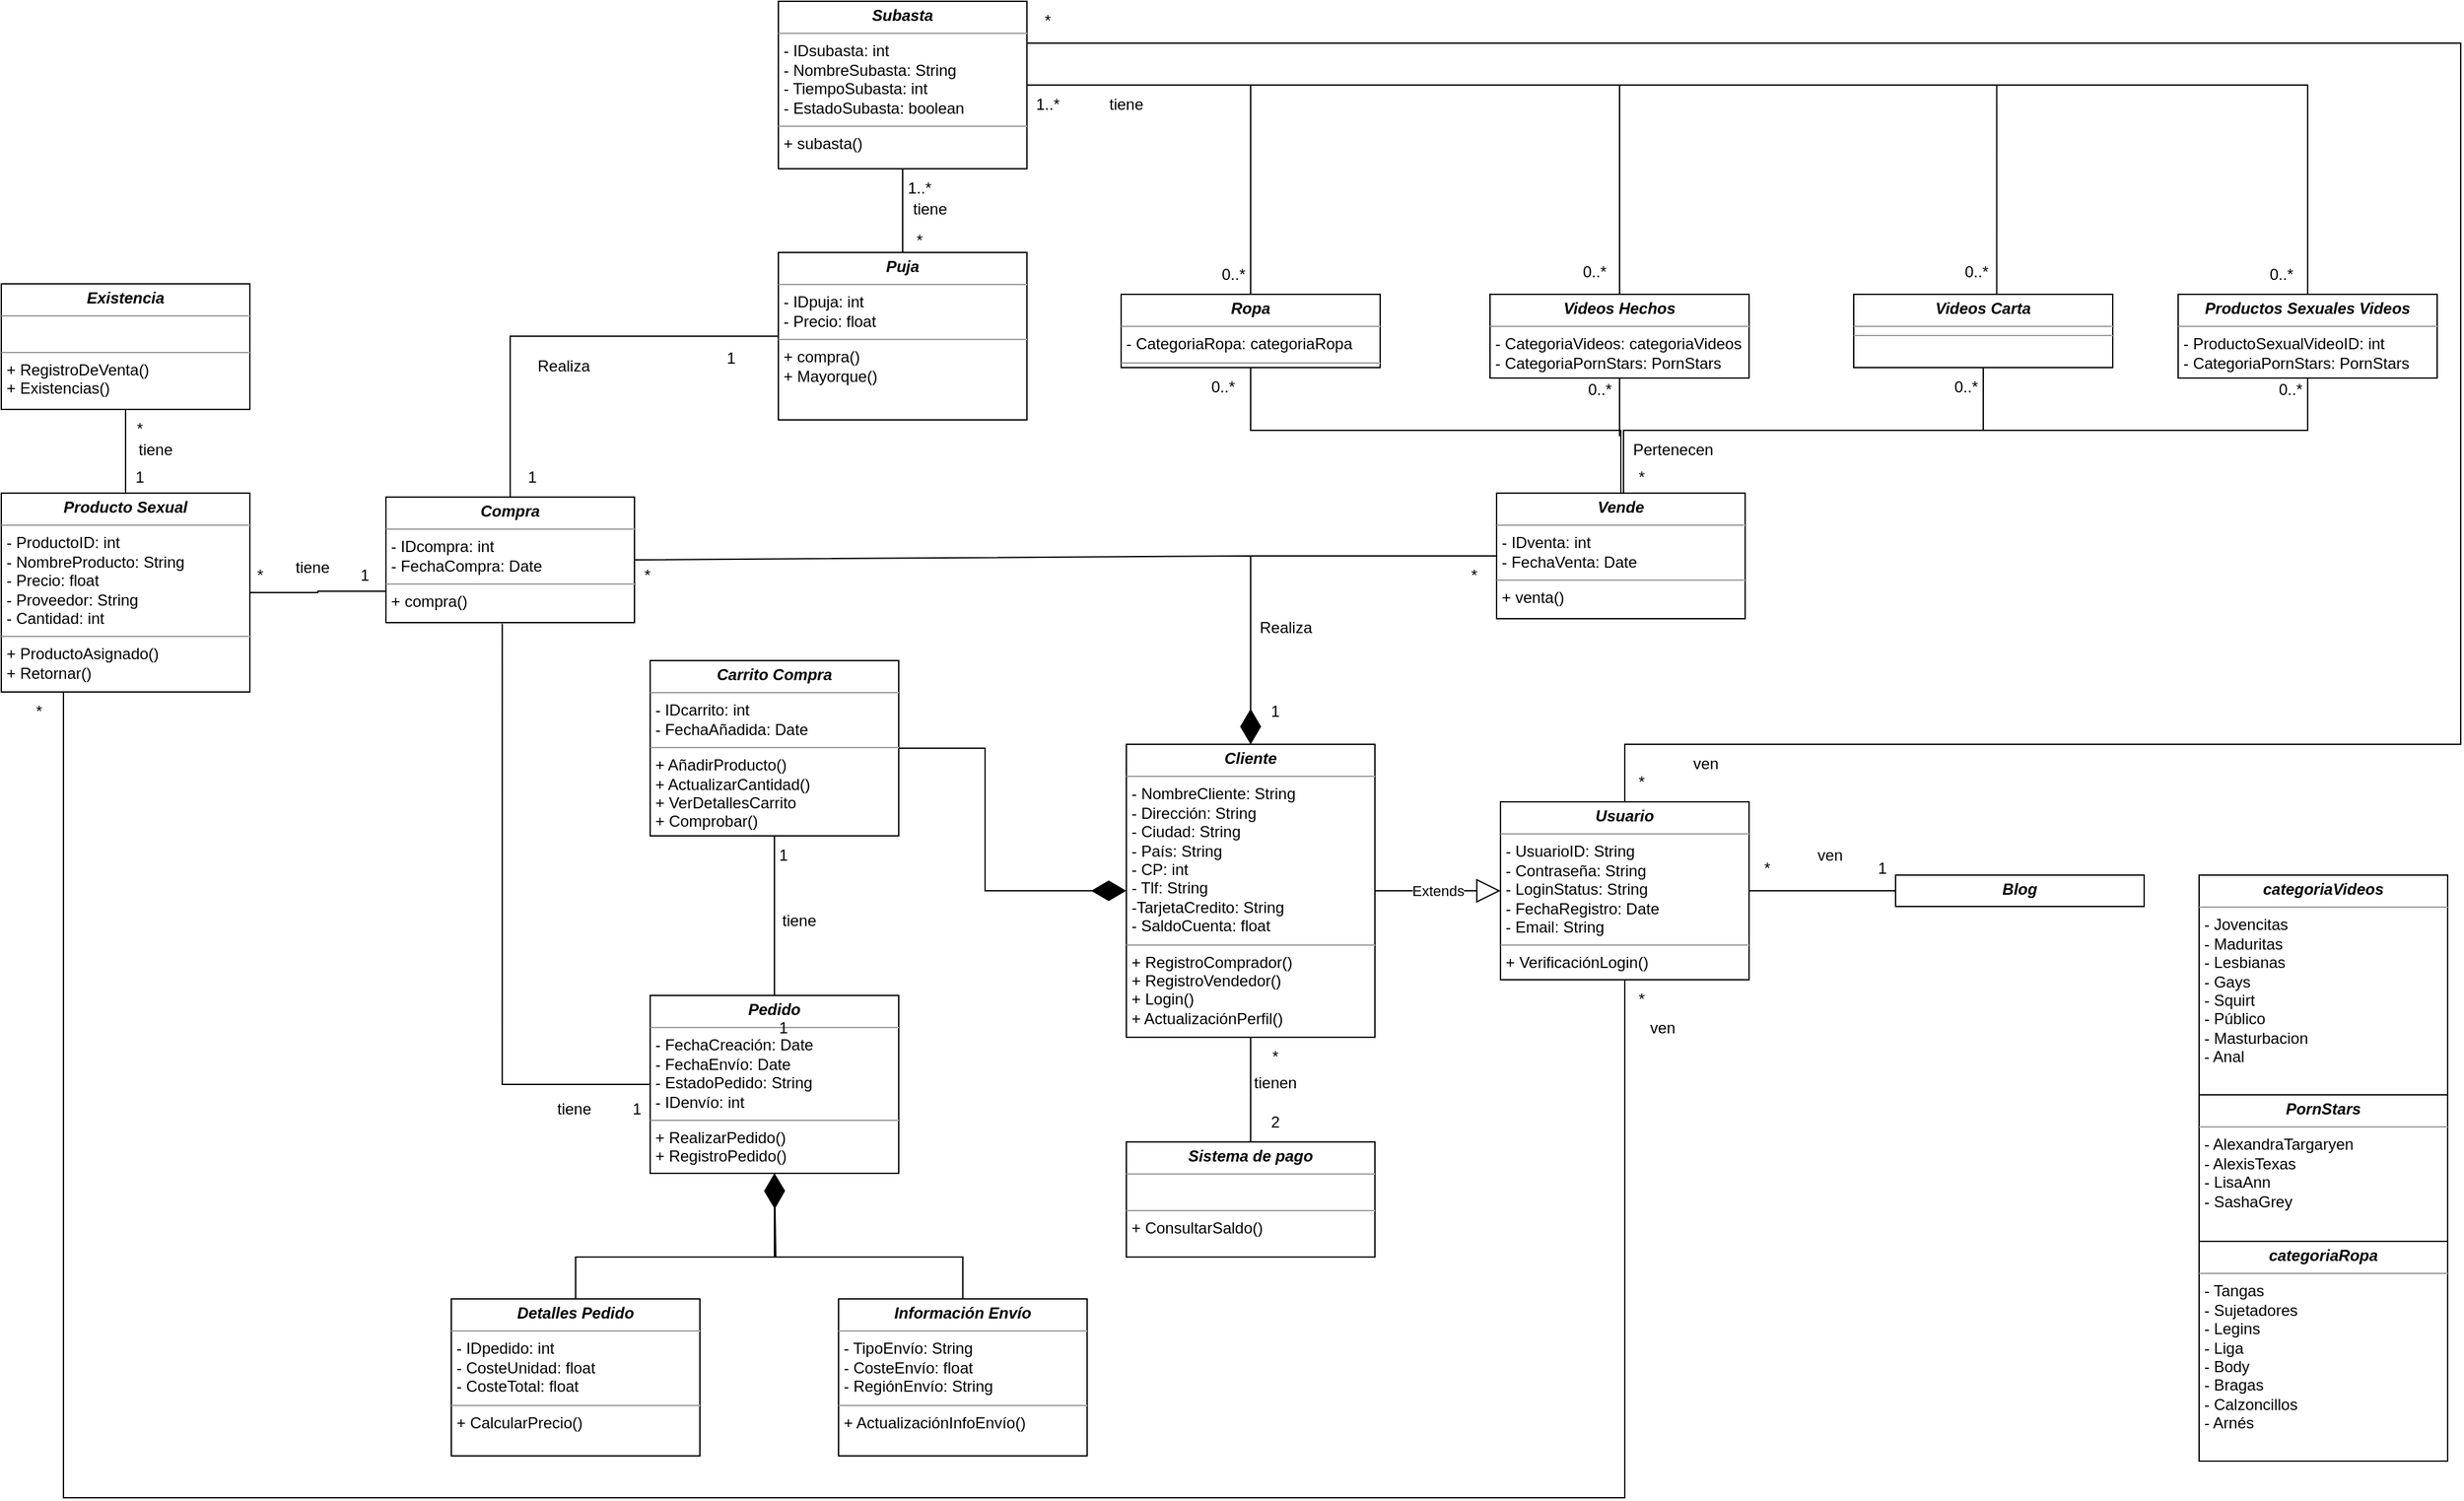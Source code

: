 <mxfile version="21.2.0" type="github">
  <diagram name="Página-1" id="KDg-XEFYZmZJUQmvU0w7">
    <mxGraphModel dx="2901" dy="2311" grid="1" gridSize="8" guides="1" tooltips="1" connect="1" arrows="1" fold="1" page="1" pageScale="1" pageWidth="827" pageHeight="1169" math="0" shadow="0">
      <root>
        <mxCell id="0" />
        <mxCell id="1" parent="0" />
        <mxCell id="QOztynG4jiotEMmLScOm-7" value="&lt;p style=&quot;margin:0px;margin-top:4px;text-align:center;&quot;&gt;&lt;b&gt;&lt;i&gt;Cliente&lt;/i&gt;&lt;/b&gt;&lt;br&gt;&lt;/p&gt;&lt;hr size=&quot;1&quot;&gt;&lt;p style=&quot;margin:0px;margin-left:4px;&quot;&gt;- NombreCliente: String&lt;br&gt;- Dirección: String&lt;/p&gt;&lt;p style=&quot;margin:0px;margin-left:4px;&quot;&gt;- Ciudad: String&lt;/p&gt;&lt;p style=&quot;margin:0px;margin-left:4px;&quot;&gt;- País: String&lt;/p&gt;&lt;p style=&quot;margin:0px;margin-left:4px;&quot;&gt;- CP: int&lt;/p&gt;&lt;p style=&quot;margin:0px;margin-left:4px;&quot;&gt;- Tlf: String&lt;/p&gt;&lt;p style=&quot;margin:0px;margin-left:4px;&quot;&gt;-TarjetaCredito: String&lt;/p&gt;&lt;p style=&quot;margin:0px;margin-left:4px;&quot;&gt;- SaldoCuenta: float&lt;br&gt;&lt;/p&gt;&lt;hr size=&quot;1&quot;&gt;&lt;p style=&quot;margin:0px;margin-left:4px;&quot;&gt;+ RegistroComprador()&lt;/p&gt;&lt;p style=&quot;margin:0px;margin-left:4px;&quot;&gt;+ RegistroVendedor()&lt;br&gt;&lt;/p&gt;&lt;p style=&quot;margin:0px;margin-left:4px;&quot;&gt;+ Login()&lt;/p&gt;&lt;p style=&quot;margin:0px;margin-left:4px;&quot;&gt;+ ActualizaciónPerfil()&lt;br&gt;&lt;/p&gt;" style="verticalAlign=top;align=left;overflow=fill;fontSize=12;fontFamily=Helvetica;html=1;whiteSpace=wrap;" parent="1" vertex="1">
          <mxGeometry x="388" y="544" width="190" height="224" as="geometry" />
        </mxCell>
        <mxCell id="QOztynG4jiotEMmLScOm-8" value="&lt;p style=&quot;margin:0px;margin-top:4px;text-align:center;&quot;&gt;&lt;b&gt;&lt;i&gt;Sistema de pago&lt;/i&gt;&lt;/b&gt;&lt;br&gt;&lt;/p&gt;&lt;hr size=&quot;1&quot;&gt;&lt;p style=&quot;margin:0px;margin-left:4px;&quot;&gt;&lt;br&gt;&lt;/p&gt;&lt;hr size=&quot;1&quot;&gt;&lt;p style=&quot;margin:0px;margin-left:4px;&quot;&gt;+ ConsultarSaldo()&lt;br&gt;&lt;/p&gt;" style="verticalAlign=top;align=left;overflow=fill;fontSize=12;fontFamily=Helvetica;html=1;whiteSpace=wrap;" parent="1" vertex="1">
          <mxGeometry x="388" y="848" width="190" height="88" as="geometry" />
        </mxCell>
        <mxCell id="QOztynG4jiotEMmLScOm-11" value="&lt;p style=&quot;margin:0px;margin-top:4px;text-align:center;&quot;&gt;&lt;b&gt;&lt;i&gt;Usuario&lt;/i&gt;&lt;/b&gt;&lt;br&gt;&lt;/p&gt;&lt;hr size=&quot;1&quot;&gt;&lt;p style=&quot;margin:0px;margin-left:4px;&quot;&gt;- UsuarioID: String&lt;br&gt;- Contraseña: String&lt;/p&gt;&lt;p style=&quot;margin:0px;margin-left:4px;&quot;&gt;- LoginStatus: String&lt;/p&gt;&lt;p style=&quot;margin:0px;margin-left:4px;&quot;&gt;- FechaRegistro: Date&lt;br&gt;&lt;/p&gt;&lt;p style=&quot;margin:0px;margin-left:4px;&quot;&gt;- Email: String&lt;br&gt;&lt;/p&gt;&lt;hr size=&quot;1&quot;&gt;&lt;p style=&quot;margin:0px;margin-left:4px;&quot;&gt;+ VerificaciónLogin()&lt;br&gt;&lt;/p&gt;" style="verticalAlign=top;align=left;overflow=fill;fontSize=12;fontFamily=Helvetica;html=1;whiteSpace=wrap;" parent="1" vertex="1">
          <mxGeometry x="674" y="588" width="190" height="136" as="geometry" />
        </mxCell>
        <mxCell id="QOztynG4jiotEMmLScOm-12" value="&lt;p style=&quot;margin:0px;margin-top:4px;text-align:center;&quot;&gt;&lt;b&gt;&lt;i&gt;Vende&lt;/i&gt;&lt;/b&gt;&lt;br&gt;&lt;/p&gt;&lt;hr size=&quot;1&quot;&gt;&lt;p style=&quot;margin:0px;margin-left:4px;&quot;&gt;- IDventa: int&lt;/p&gt;&lt;p style=&quot;margin:0px;margin-left:4px;&quot;&gt;- FechaVenta: Date&lt;/p&gt;&lt;hr size=&quot;1&quot;&gt;&lt;p style=&quot;margin:0px;margin-left:4px;&quot;&gt;+ venta()&lt;/p&gt;" style="verticalAlign=top;align=left;overflow=fill;fontSize=12;fontFamily=Helvetica;html=1;whiteSpace=wrap;" parent="1" vertex="1">
          <mxGeometry x="671" y="352" width="190" height="96" as="geometry" />
        </mxCell>
        <mxCell id="QOztynG4jiotEMmLScOm-13" value="&lt;p style=&quot;margin:0px;margin-top:4px;text-align:center;&quot;&gt;&lt;b&gt;&lt;i&gt;Compra&lt;/i&gt;&lt;/b&gt;&lt;br&gt;&lt;/p&gt;&lt;hr size=&quot;1&quot;&gt;&lt;p style=&quot;margin:0px;margin-left:4px;&quot;&gt;- IDcompra: int&lt;/p&gt;&lt;p style=&quot;margin:0px;margin-left:4px;&quot;&gt;- FechaCompra: Date&lt;br&gt;&lt;/p&gt;&lt;hr size=&quot;1&quot;&gt;&lt;p style=&quot;margin:0px;margin-left:4px;&quot;&gt;+ compra()&lt;/p&gt;" style="verticalAlign=top;align=left;overflow=fill;fontSize=12;fontFamily=Helvetica;html=1;whiteSpace=wrap;" parent="1" vertex="1">
          <mxGeometry x="-178" y="355" width="190" height="96" as="geometry" />
        </mxCell>
        <mxCell id="QOztynG4jiotEMmLScOm-15" value="&lt;p style=&quot;margin:0px;margin-top:4px;text-align:center;&quot;&gt;&lt;b&gt;&lt;i&gt;Producto Sexual&lt;/i&gt;&lt;/b&gt;&lt;br&gt;&lt;/p&gt;&lt;hr size=&quot;1&quot;&gt;&lt;p style=&quot;margin:0px;margin-left:4px;&quot;&gt;- ProductoID: int&lt;/p&gt;&lt;p style=&quot;margin:0px;margin-left:4px;&quot;&gt;- NombreProducto: String&lt;/p&gt;&lt;p style=&quot;margin:0px;margin-left:4px;&quot;&gt;- Precio: float&lt;/p&gt;&lt;p style=&quot;margin:0px;margin-left:4px;&quot;&gt;- Proveedor: String&lt;/p&gt;&lt;p style=&quot;margin:0px;margin-left:4px;&quot;&gt;- Cantidad: int&lt;br&gt;&lt;/p&gt;&lt;hr size=&quot;1&quot;&gt;&lt;p style=&quot;margin:0px;margin-left:4px;&quot;&gt;+ ProductoAsignado()&lt;br&gt;&lt;/p&gt;&lt;p style=&quot;margin:0px;margin-left:4px;&quot;&gt;+ Retornar()&lt;/p&gt;" style="verticalAlign=top;align=left;overflow=fill;fontSize=12;fontFamily=Helvetica;html=1;whiteSpace=wrap;" parent="1" vertex="1">
          <mxGeometry x="-472" y="352" width="190" height="152" as="geometry" />
        </mxCell>
        <mxCell id="QOztynG4jiotEMmLScOm-16" value="&lt;p style=&quot;margin:0px;margin-top:4px;text-align:center;&quot;&gt;&lt;b&gt;&lt;i&gt;Existencia&lt;/i&gt;&lt;/b&gt;&lt;br&gt;&lt;/p&gt;&lt;hr size=&quot;1&quot;&gt;&lt;p style=&quot;margin:0px;margin-left:4px;&quot;&gt;&lt;br&gt;&lt;/p&gt;&lt;hr size=&quot;1&quot;&gt;&lt;p style=&quot;margin:0px;margin-left:4px;&quot;&gt;+ RegistroDeVenta()&lt;/p&gt;&lt;p style=&quot;margin:0px;margin-left:4px;&quot;&gt;+ Existencias()&lt;br&gt;&lt;/p&gt;" style="verticalAlign=top;align=left;overflow=fill;fontSize=12;fontFamily=Helvetica;html=1;whiteSpace=wrap;" parent="1" vertex="1">
          <mxGeometry x="-472" y="192" width="190" height="96" as="geometry" />
        </mxCell>
        <mxCell id="QOztynG4jiotEMmLScOm-17" value="&lt;p style=&quot;margin:0px;margin-top:4px;text-align:center;&quot;&gt;&lt;b&gt;&lt;i&gt;Puja&lt;/i&gt;&lt;/b&gt;&lt;br&gt;&lt;/p&gt;&lt;hr size=&quot;1&quot;&gt;&lt;p style=&quot;margin:0px;margin-left:4px;&quot;&gt;- IDpuja: int&lt;/p&gt;&lt;p style=&quot;margin:0px;margin-left:4px;&quot;&gt;- Precio: float&lt;/p&gt;&lt;hr size=&quot;1&quot;&gt;&lt;p style=&quot;margin:0px;margin-left:4px;&quot;&gt;+ compra()&lt;/p&gt;&lt;p style=&quot;margin:0px;margin-left:4px;&quot;&gt;+ Mayorque()&lt;br&gt;&lt;/p&gt;" style="verticalAlign=top;align=left;overflow=fill;fontSize=12;fontFamily=Helvetica;html=1;whiteSpace=wrap;" parent="1" vertex="1">
          <mxGeometry x="122" y="168" width="190" height="128" as="geometry" />
        </mxCell>
        <mxCell id="QOztynG4jiotEMmLScOm-18" value="&lt;p style=&quot;margin:0px;margin-top:4px;text-align:center;&quot;&gt;&lt;b&gt;&lt;i&gt;Subasta&lt;/i&gt;&lt;/b&gt;&lt;br&gt;&lt;/p&gt;&lt;hr size=&quot;1&quot;&gt;&lt;p style=&quot;margin:0px;margin-left:4px;&quot;&gt;- IDsubasta: int&lt;br&gt;&lt;/p&gt;&lt;p style=&quot;margin:0px;margin-left:4px;&quot;&gt;- NombreSubasta: String&lt;br&gt;&lt;/p&gt;&lt;p style=&quot;margin:0px;margin-left:4px;&quot;&gt;- TiempoSubasta: int&lt;/p&gt;&lt;p style=&quot;margin:0px;margin-left:4px;&quot;&gt;- EstadoSubasta: boolean&lt;br&gt;&lt;/p&gt;&lt;hr size=&quot;1&quot;&gt;&lt;p style=&quot;margin:0px;margin-left:4px;&quot;&gt;+ subasta()&lt;br&gt;&lt;/p&gt;" style="verticalAlign=top;align=left;overflow=fill;fontSize=12;fontFamily=Helvetica;html=1;whiteSpace=wrap;" parent="1" vertex="1">
          <mxGeometry x="122" y="-24" width="190" height="128" as="geometry" />
        </mxCell>
        <mxCell id="QOztynG4jiotEMmLScOm-19" value="&lt;p style=&quot;margin:0px;margin-top:4px;text-align:center;&quot;&gt;&lt;b&gt;&lt;i&gt;Videos Hechos&lt;/i&gt;&lt;/b&gt;&lt;br&gt;&lt;/p&gt;&lt;hr size=&quot;1&quot;&gt;&lt;p style=&quot;margin:0px;margin-left:4px;&quot;&gt;- CategoriaVideos: categoriaVideos&lt;/p&gt;&lt;p style=&quot;margin:0px;margin-left:4px;&quot;&gt;- CategoriaPornStars: PornStars&lt;br&gt;&lt;/p&gt;&lt;hr size=&quot;1&quot;&gt;&lt;p style=&quot;margin:0px;margin-left:4px;&quot;&gt;&lt;br&gt;&lt;/p&gt;" style="verticalAlign=top;align=left;overflow=fill;fontSize=12;fontFamily=Helvetica;html=1;whiteSpace=wrap;" parent="1" vertex="1">
          <mxGeometry x="666" y="200" width="198" height="64" as="geometry" />
        </mxCell>
        <mxCell id="QOztynG4jiotEMmLScOm-20" value="&lt;p style=&quot;margin:0px;margin-top:4px;text-align:center;&quot;&gt;&lt;b&gt;&lt;i&gt;Videos Carta&lt;/i&gt;&lt;/b&gt;&lt;br&gt;&lt;/p&gt;&lt;hr size=&quot;1&quot;&gt;&lt;hr size=&quot;1&quot;&gt;&lt;p style=&quot;margin:0px;margin-left:4px;&quot;&gt;&lt;br&gt;&lt;/p&gt;" style="verticalAlign=top;align=left;overflow=fill;fontSize=12;fontFamily=Helvetica;html=1;whiteSpace=wrap;" parent="1" vertex="1">
          <mxGeometry x="944" y="200" width="198" height="56" as="geometry" />
        </mxCell>
        <mxCell id="QOztynG4jiotEMmLScOm-21" value="&lt;p style=&quot;margin:0px;margin-top:4px;text-align:center;&quot;&gt;&lt;b&gt;&lt;i&gt;Ropa&lt;/i&gt;&lt;/b&gt;&lt;br&gt;&lt;/p&gt;&lt;hr size=&quot;1&quot;&gt;&lt;p style=&quot;margin:0px;margin-left:4px;&quot;&gt;- CategoriaRopa: categoriaRopa&lt;br&gt;&lt;/p&gt;&lt;hr size=&quot;1&quot;&gt;&lt;p style=&quot;margin:0px;margin-left:4px;&quot;&gt;&lt;br&gt;&lt;/p&gt;" style="verticalAlign=top;align=left;overflow=fill;fontSize=12;fontFamily=Helvetica;html=1;whiteSpace=wrap;" parent="1" vertex="1">
          <mxGeometry x="384" y="200" width="198" height="56" as="geometry" />
        </mxCell>
        <mxCell id="QOztynG4jiotEMmLScOm-22" value="&lt;p style=&quot;margin:0px;margin-top:4px;text-align:center;&quot;&gt;&lt;b&gt;&lt;i&gt;categoriaVideos&lt;br&gt;&lt;/i&gt;&lt;/b&gt;&lt;/p&gt;&lt;hr size=&quot;1&quot;&gt;&lt;p style=&quot;margin:0px;margin-left:4px;&quot;&gt;- Jovencitas&lt;/p&gt;&lt;p style=&quot;margin:0px;margin-left:4px;&quot;&gt;- Maduritas&lt;/p&gt;&lt;p style=&quot;margin:0px;margin-left:4px;&quot;&gt;- Lesbianas&lt;/p&gt;&lt;p style=&quot;margin:0px;margin-left:4px;&quot;&gt;- Gays&lt;/p&gt;&lt;p style=&quot;margin:0px;margin-left:4px;&quot;&gt;- Squirt&lt;/p&gt;&lt;p style=&quot;margin:0px;margin-left:4px;&quot;&gt;- Público&lt;/p&gt;&lt;p style=&quot;margin:0px;margin-left:4px;&quot;&gt;- Masturbacion&lt;/p&gt;&lt;p style=&quot;margin:0px;margin-left:4px;&quot;&gt;- Anal&lt;br&gt;&lt;/p&gt;" style="verticalAlign=top;align=left;overflow=fill;fontSize=12;fontFamily=Helvetica;html=1;whiteSpace=wrap;" parent="1" vertex="1">
          <mxGeometry x="1208" y="644" width="190" height="168" as="geometry" />
        </mxCell>
        <mxCell id="QOztynG4jiotEMmLScOm-23" value="&lt;p style=&quot;margin:0px;margin-top:4px;text-align:center;&quot;&gt;&lt;b&gt;&lt;i&gt;PornStars&lt;br&gt;&lt;/i&gt;&lt;/b&gt;&lt;/p&gt;&lt;hr size=&quot;1&quot;&gt;&lt;p style=&quot;margin:0px;margin-left:4px;&quot;&gt;- AlexandraTargaryen&lt;/p&gt;&lt;p style=&quot;margin:0px;margin-left:4px;&quot;&gt;- AlexisTexas&lt;/p&gt;&lt;p style=&quot;margin:0px;margin-left:4px;&quot;&gt;- LisaAnn&lt;/p&gt;&lt;p style=&quot;margin:0px;margin-left:4px;&quot;&gt;- SashaGrey&lt;br&gt;&lt;/p&gt;" style="verticalAlign=top;align=left;overflow=fill;fontSize=12;fontFamily=Helvetica;html=1;whiteSpace=wrap;" parent="1" vertex="1">
          <mxGeometry x="1208" y="812" width="190" height="112" as="geometry" />
        </mxCell>
        <mxCell id="QOztynG4jiotEMmLScOm-24" value="&lt;p style=&quot;margin:0px;margin-top:4px;text-align:center;&quot;&gt;&lt;b&gt;&lt;i&gt;categoriaRopa&lt;br&gt;&lt;/i&gt;&lt;/b&gt;&lt;/p&gt;&lt;hr size=&quot;1&quot;&gt;&lt;p style=&quot;margin:0px;margin-left:4px;&quot;&gt;- Tangas&lt;/p&gt;&lt;p style=&quot;margin:0px;margin-left:4px;&quot;&gt;- Sujetadores&lt;/p&gt;&lt;p style=&quot;margin:0px;margin-left:4px;&quot;&gt;- Legins&lt;/p&gt;&lt;p style=&quot;margin:0px;margin-left:4px;&quot;&gt;- Liga&lt;/p&gt;&lt;p style=&quot;margin:0px;margin-left:4px;&quot;&gt;- Body&lt;/p&gt;&lt;p style=&quot;margin:0px;margin-left:4px;&quot;&gt;- Bragas&lt;/p&gt;&lt;p style=&quot;margin:0px;margin-left:4px;&quot;&gt;- Calzoncillos&lt;/p&gt;&lt;p style=&quot;margin:0px;margin-left:4px;&quot;&gt;- Arnés&lt;br&gt;&lt;/p&gt;" style="verticalAlign=top;align=left;overflow=fill;fontSize=12;fontFamily=Helvetica;html=1;whiteSpace=wrap;" parent="1" vertex="1">
          <mxGeometry x="1208" y="924" width="190" height="168" as="geometry" />
        </mxCell>
        <mxCell id="QOztynG4jiotEMmLScOm-25" value="&lt;p style=&quot;margin:0px;margin-top:4px;text-align:center;&quot;&gt;&lt;b&gt;&lt;i&gt;Carrito Compra&lt;/i&gt;&lt;/b&gt;&lt;br&gt;&lt;/p&gt;&lt;hr size=&quot;1&quot;&gt;&lt;p style=&quot;margin:0px;margin-left:4px;&quot;&gt;- IDcarrito: int&lt;/p&gt;&lt;p style=&quot;margin:0px;margin-left:4px;&quot;&gt;- FechaAñadida: Date&lt;br&gt;&lt;/p&gt;&lt;hr size=&quot;1&quot;&gt;&lt;p style=&quot;margin:0px;margin-left:4px;&quot;&gt;+ AñadirProducto()&lt;/p&gt;&lt;p style=&quot;margin:0px;margin-left:4px;&quot;&gt;+ ActualizarCantidad()&lt;/p&gt;&lt;p style=&quot;margin:0px;margin-left:4px;&quot;&gt;+ VerDetallesCarrito&lt;/p&gt;&lt;p style=&quot;margin:0px;margin-left:4px;&quot;&gt;+ Comprobar()&lt;br&gt;&lt;/p&gt;" style="verticalAlign=top;align=left;overflow=fill;fontSize=12;fontFamily=Helvetica;html=1;whiteSpace=wrap;" parent="1" vertex="1">
          <mxGeometry x="24" y="480" width="190" height="134" as="geometry" />
        </mxCell>
        <mxCell id="QOztynG4jiotEMmLScOm-26" value="&lt;p style=&quot;margin:0px;margin-top:4px;text-align:center;&quot;&gt;&lt;b&gt;&lt;i&gt;Pedido&lt;/i&gt;&lt;/b&gt;&lt;br&gt;&lt;/p&gt;&lt;hr size=&quot;1&quot;&gt;&lt;p style=&quot;margin:0px;margin-left:4px;&quot;&gt;- FechaCreación: Date&lt;/p&gt;&lt;p style=&quot;margin:0px;margin-left:4px;&quot;&gt;- FechaEnvío: Date&lt;/p&gt;&lt;p style=&quot;margin:0px;margin-left:4px;&quot;&gt;- EstadoPedido: String&lt;/p&gt;&lt;p style=&quot;margin:0px;margin-left:4px;&quot;&gt;- IDenvío: int&lt;br&gt;&lt;/p&gt;&lt;hr size=&quot;1&quot;&gt;&lt;p style=&quot;margin:0px;margin-left:4px;&quot;&gt;+ RealizarPedido()&lt;/p&gt;&lt;p style=&quot;margin:0px;margin-left:4px;&quot;&gt;+ RegistroPedido()&lt;/p&gt;" style="verticalAlign=top;align=left;overflow=fill;fontSize=12;fontFamily=Helvetica;html=1;whiteSpace=wrap;" parent="1" vertex="1">
          <mxGeometry x="24" y="736" width="190" height="136" as="geometry" />
        </mxCell>
        <mxCell id="QOztynG4jiotEMmLScOm-27" value="&lt;p style=&quot;margin:0px;margin-top:4px;text-align:center;&quot;&gt;&lt;b&gt;&lt;i&gt;Información Envío&lt;/i&gt;&lt;/b&gt;&lt;br&gt;&lt;/p&gt;&lt;hr size=&quot;1&quot;&gt;&lt;p style=&quot;margin:0px;margin-left:4px;&quot;&gt;- TipoEnvío: String&lt;/p&gt;&lt;p style=&quot;margin:0px;margin-left:4px;&quot;&gt;- CosteEnvío: float&lt;/p&gt;&lt;p style=&quot;margin:0px;margin-left:4px;&quot;&gt;- RegiónEnvío: String&lt;br&gt;&lt;/p&gt;&lt;hr size=&quot;1&quot;&gt;&lt;p style=&quot;margin:0px;margin-left:4px;&quot;&gt;+ ActualizaciónInfoEnvío()&lt;br&gt;&lt;/p&gt;" style="verticalAlign=top;align=left;overflow=fill;fontSize=12;fontFamily=Helvetica;html=1;whiteSpace=wrap;" parent="1" vertex="1">
          <mxGeometry x="168" y="968" width="190" height="120" as="geometry" />
        </mxCell>
        <mxCell id="QOztynG4jiotEMmLScOm-28" value="&lt;p style=&quot;margin:0px;margin-top:4px;text-align:center;&quot;&gt;&lt;b&gt;&lt;i&gt;Detalles Pedido&lt;/i&gt;&lt;/b&gt;&lt;br&gt;&lt;/p&gt;&lt;hr size=&quot;1&quot;&gt;&lt;p style=&quot;margin:0px;margin-left:4px;&quot;&gt;- IDpedido: int&lt;br&gt;&lt;/p&gt;&lt;p style=&quot;margin:0px;margin-left:4px;&quot;&gt;- CosteUnidad: float&lt;/p&gt;&lt;p style=&quot;margin:0px;margin-left:4px;&quot;&gt;- CosteTotal: float&lt;br&gt;&lt;/p&gt;&lt;hr size=&quot;1&quot;&gt;&lt;p style=&quot;margin:0px;margin-left:4px;&quot;&gt;+ CalcularPrecio()&lt;br&gt;&lt;/p&gt;" style="verticalAlign=top;align=left;overflow=fill;fontSize=12;fontFamily=Helvetica;html=1;whiteSpace=wrap;" parent="1" vertex="1">
          <mxGeometry x="-128" y="968" width="190" height="120" as="geometry" />
        </mxCell>
        <mxCell id="QOztynG4jiotEMmLScOm-33" value="Extends" style="endArrow=block;endSize=16;endFill=0;html=1;rounded=0;exitX=1;exitY=0.5;exitDx=0;exitDy=0;entryX=0;entryY=0.5;entryDx=0;entryDy=0;" parent="1" source="QOztynG4jiotEMmLScOm-7" target="QOztynG4jiotEMmLScOm-11" edge="1">
          <mxGeometry width="160" relative="1" as="geometry">
            <mxPoint x="624" y="824" as="sourcePoint" />
            <mxPoint x="738" y="760" as="targetPoint" />
          </mxGeometry>
        </mxCell>
        <mxCell id="QOztynG4jiotEMmLScOm-37" value="&lt;p style=&quot;margin:0px;margin-top:4px;text-align:center;&quot;&gt;&lt;b&gt;&lt;i&gt;Blog&lt;/i&gt;&lt;/b&gt;&lt;br&gt;&lt;/p&gt;" style="verticalAlign=top;align=left;overflow=fill;fontSize=12;fontFamily=Helvetica;html=1;whiteSpace=wrap;" parent="1" vertex="1">
          <mxGeometry x="976" y="644" width="190" height="24" as="geometry" />
        </mxCell>
        <mxCell id="QOztynG4jiotEMmLScOm-40" value="" style="endArrow=none;html=1;edgeStyle=orthogonalEdgeStyle;rounded=0;entryX=0;entryY=0.5;entryDx=0;entryDy=0;exitX=1;exitY=0.5;exitDx=0;exitDy=0;" parent="1" source="QOztynG4jiotEMmLScOm-11" target="QOztynG4jiotEMmLScOm-37" edge="1">
          <mxGeometry relative="1" as="geometry">
            <mxPoint x="712" y="596" as="sourcePoint" />
            <mxPoint x="1016" y="616" as="targetPoint" />
          </mxGeometry>
        </mxCell>
        <mxCell id="QOztynG4jiotEMmLScOm-44" value="" style="endArrow=none;html=1;edgeStyle=orthogonalEdgeStyle;rounded=0;entryX=0.5;entryY=1;entryDx=0;entryDy=0;exitX=0.5;exitY=0;exitDx=0;exitDy=0;" parent="1" source="QOztynG4jiotEMmLScOm-8" target="QOztynG4jiotEMmLScOm-7" edge="1">
          <mxGeometry relative="1" as="geometry">
            <mxPoint x="872" y="668" as="sourcePoint" />
            <mxPoint x="1024" y="628" as="targetPoint" />
          </mxGeometry>
        </mxCell>
        <mxCell id="QOztynG4jiotEMmLScOm-45" value="" style="endArrow=diamondThin;endFill=1;endSize=24;html=1;rounded=0;entryX=0.5;entryY=0;entryDx=0;entryDy=0;exitX=1;exitY=0.5;exitDx=0;exitDy=0;" parent="1" source="QOztynG4jiotEMmLScOm-13" target="QOztynG4jiotEMmLScOm-7" edge="1">
          <mxGeometry width="160" relative="1" as="geometry">
            <mxPoint x="224" y="560" as="sourcePoint" />
            <mxPoint x="384" y="560" as="targetPoint" />
            <Array as="points">
              <mxPoint x="483" y="400" />
            </Array>
          </mxGeometry>
        </mxCell>
        <mxCell id="QOztynG4jiotEMmLScOm-46" value="" style="endArrow=diamondThin;endFill=1;endSize=24;html=1;rounded=0;entryX=0.5;entryY=0;entryDx=0;entryDy=0;exitX=0;exitY=0.5;exitDx=0;exitDy=0;" parent="1" source="QOztynG4jiotEMmLScOm-12" target="QOztynG4jiotEMmLScOm-7" edge="1">
          <mxGeometry width="160" relative="1" as="geometry">
            <mxPoint x="320" y="408" as="sourcePoint" />
            <mxPoint x="491" y="552" as="targetPoint" />
            <Array as="points">
              <mxPoint x="483" y="400" />
            </Array>
          </mxGeometry>
        </mxCell>
        <mxCell id="QOztynG4jiotEMmLScOm-48" value="" style="endArrow=diamondThin;endFill=1;endSize=24;html=1;rounded=0;entryX=0;entryY=0.5;entryDx=0;entryDy=0;exitX=1;exitY=0.5;exitDx=0;exitDy=0;" parent="1" source="QOztynG4jiotEMmLScOm-25" target="QOztynG4jiotEMmLScOm-7" edge="1">
          <mxGeometry width="160" relative="1" as="geometry">
            <mxPoint x="-248" y="656" as="sourcePoint" />
            <mxPoint x="160" y="672" as="targetPoint" />
            <Array as="points">
              <mxPoint x="280" y="547" />
              <mxPoint x="280" y="656" />
            </Array>
          </mxGeometry>
        </mxCell>
        <mxCell id="QOztynG4jiotEMmLScOm-49" value="" style="endArrow=diamondThin;endFill=1;endSize=24;html=1;rounded=0;entryX=0.5;entryY=1;entryDx=0;entryDy=0;exitX=0.5;exitY=0;exitDx=0;exitDy=0;" parent="1" source="QOztynG4jiotEMmLScOm-28" target="QOztynG4jiotEMmLScOm-26" edge="1">
          <mxGeometry width="160" relative="1" as="geometry">
            <mxPoint x="-120" y="936" as="sourcePoint" />
            <mxPoint x="509" y="824" as="targetPoint" />
            <Array as="points">
              <mxPoint x="-33" y="936" />
              <mxPoint x="120" y="936" />
            </Array>
          </mxGeometry>
        </mxCell>
        <mxCell id="QOztynG4jiotEMmLScOm-50" value="" style="endArrow=diamondThin;endFill=1;endSize=24;html=1;rounded=0;entryX=0.5;entryY=1;entryDx=0;entryDy=0;exitX=0.5;exitY=0;exitDx=0;exitDy=0;" parent="1" source="QOztynG4jiotEMmLScOm-27" target="QOztynG4jiotEMmLScOm-26" edge="1">
          <mxGeometry width="160" relative="1" as="geometry">
            <mxPoint x="-73" y="976" as="sourcePoint" />
            <mxPoint x="127" y="904" as="targetPoint" />
            <Array as="points">
              <mxPoint x="263" y="936" />
              <mxPoint x="119" y="936" />
            </Array>
          </mxGeometry>
        </mxCell>
        <mxCell id="QOztynG4jiotEMmLScOm-59" value="" style="endArrow=none;html=1;edgeStyle=orthogonalEdgeStyle;rounded=0;exitX=0.5;exitY=0;exitDx=0;exitDy=0;entryX=0.5;entryY=1;entryDx=0;entryDy=0;" parent="1" source="QOztynG4jiotEMmLScOm-17" target="QOztynG4jiotEMmLScOm-18" edge="1">
          <mxGeometry relative="1" as="geometry">
            <mxPoint x="288" y="360" as="sourcePoint" />
            <mxPoint x="448" y="360" as="targetPoint" />
          </mxGeometry>
        </mxCell>
        <mxCell id="QOztynG4jiotEMmLScOm-62" value="" style="endArrow=none;html=1;edgeStyle=orthogonalEdgeStyle;rounded=0;exitX=0.5;exitY=0;exitDx=0;exitDy=0;entryX=1;entryY=0.5;entryDx=0;entryDy=0;" parent="1" source="QOztynG4jiotEMmLScOm-21" target="QOztynG4jiotEMmLScOm-18" edge="1">
          <mxGeometry relative="1" as="geometry">
            <mxPoint x="225" y="176" as="sourcePoint" />
            <mxPoint x="225" y="112" as="targetPoint" />
          </mxGeometry>
        </mxCell>
        <mxCell id="QOztynG4jiotEMmLScOm-63" value="" style="endArrow=none;html=1;edgeStyle=orthogonalEdgeStyle;rounded=0;exitX=0.5;exitY=0;exitDx=0;exitDy=0;entryX=1;entryY=0.5;entryDx=0;entryDy=0;" parent="1" source="QOztynG4jiotEMmLScOm-19" target="QOztynG4jiotEMmLScOm-18" edge="1">
          <mxGeometry relative="1" as="geometry">
            <mxPoint x="491" y="208" as="sourcePoint" />
            <mxPoint x="320" y="48" as="targetPoint" />
          </mxGeometry>
        </mxCell>
        <mxCell id="QOztynG4jiotEMmLScOm-64" value="" style="endArrow=none;html=1;edgeStyle=orthogonalEdgeStyle;rounded=0;exitX=0.552;exitY=-0.003;exitDx=0;exitDy=0;entryX=1;entryY=0.5;entryDx=0;entryDy=0;exitPerimeter=0;" parent="1" source="QOztynG4jiotEMmLScOm-20" target="QOztynG4jiotEMmLScOm-18" edge="1">
          <mxGeometry relative="1" as="geometry">
            <mxPoint x="499" y="216" as="sourcePoint" />
            <mxPoint x="328" y="56" as="targetPoint" />
          </mxGeometry>
        </mxCell>
        <mxCell id="QOztynG4jiotEMmLScOm-65" value="" style="endArrow=none;html=1;edgeStyle=orthogonalEdgeStyle;rounded=0;exitX=0.5;exitY=1;exitDx=0;exitDy=0;entryX=0.5;entryY=0;entryDx=0;entryDy=0;" parent="1" source="QOztynG4jiotEMmLScOm-21" target="QOztynG4jiotEMmLScOm-12" edge="1">
          <mxGeometry relative="1" as="geometry">
            <mxPoint x="507" y="224" as="sourcePoint" />
            <mxPoint x="336" y="64" as="targetPoint" />
          </mxGeometry>
        </mxCell>
        <mxCell id="QOztynG4jiotEMmLScOm-70" value="" style="endArrow=none;html=1;edgeStyle=orthogonalEdgeStyle;rounded=0;entryX=0.5;entryY=1;entryDx=0;entryDy=0;exitX=0.5;exitY=0;exitDx=0;exitDy=0;" parent="1" source="QOztynG4jiotEMmLScOm-12" target="QOztynG4jiotEMmLScOm-19" edge="1">
          <mxGeometry relative="1" as="geometry">
            <mxPoint x="488" y="351.17" as="sourcePoint" />
            <mxPoint x="648" y="351.17" as="targetPoint" />
          </mxGeometry>
        </mxCell>
        <mxCell id="QOztynG4jiotEMmLScOm-73" value="" style="endArrow=none;html=1;edgeStyle=orthogonalEdgeStyle;rounded=0;exitX=0.5;exitY=1;exitDx=0;exitDy=0;" parent="1" source="QOztynG4jiotEMmLScOm-20" edge="1">
          <mxGeometry relative="1" as="geometry">
            <mxPoint x="491" y="264" as="sourcePoint" />
            <mxPoint x="768" y="352" as="targetPoint" />
            <Array as="points">
              <mxPoint x="1043" y="304" />
              <mxPoint x="768" y="304" />
            </Array>
          </mxGeometry>
        </mxCell>
        <mxCell id="QOztynG4jiotEMmLScOm-80" value="" style="endArrow=none;html=1;edgeStyle=orthogonalEdgeStyle;rounded=0;entryX=0;entryY=0.75;entryDx=0;entryDy=0;exitX=1;exitY=0.5;exitDx=0;exitDy=0;" parent="1" source="QOztynG4jiotEMmLScOm-15" target="QOztynG4jiotEMmLScOm-13" edge="1">
          <mxGeometry relative="1" as="geometry">
            <mxPoint x="-224" y="264" as="sourcePoint" />
            <mxPoint x="-190" y="406.136" as="targetPoint" />
          </mxGeometry>
        </mxCell>
        <mxCell id="QOztynG4jiotEMmLScOm-83" value="" style="endArrow=none;html=1;edgeStyle=orthogonalEdgeStyle;rounded=0;exitX=0.5;exitY=0;exitDx=0;exitDy=0;entryX=0.5;entryY=1;entryDx=0;entryDy=0;" parent="1" source="QOztynG4jiotEMmLScOm-15" target="QOztynG4jiotEMmLScOm-16" edge="1">
          <mxGeometry relative="1" as="geometry">
            <mxPoint x="-392" y="328" as="sourcePoint" />
            <mxPoint x="-232" y="328" as="targetPoint" />
          </mxGeometry>
        </mxCell>
        <mxCell id="QOztynG4jiotEMmLScOm-86" value="2" style="text;html=1;strokeColor=none;fillColor=none;align=center;verticalAlign=middle;whiteSpace=wrap;rounded=0;" parent="1" vertex="1">
          <mxGeometry x="472" y="818" width="60" height="30" as="geometry" />
        </mxCell>
        <mxCell id="QOztynG4jiotEMmLScOm-87" value="*" style="text;html=1;strokeColor=none;fillColor=none;align=center;verticalAlign=middle;whiteSpace=wrap;rounded=0;" parent="1" vertex="1">
          <mxGeometry x="472" y="768" width="60" height="30" as="geometry" />
        </mxCell>
        <mxCell id="QOztynG4jiotEMmLScOm-88" value="tienen" style="text;html=1;strokeColor=none;fillColor=none;align=center;verticalAlign=middle;whiteSpace=wrap;rounded=0;" parent="1" vertex="1">
          <mxGeometry x="472" y="788" width="60" height="30" as="geometry" />
        </mxCell>
        <mxCell id="QOztynG4jiotEMmLScOm-89" value="*" style="text;html=1;strokeColor=none;fillColor=none;align=center;verticalAlign=middle;whiteSpace=wrap;rounded=0;" parent="1" vertex="1">
          <mxGeometry x="848" y="624" width="60" height="30" as="geometry" />
        </mxCell>
        <mxCell id="QOztynG4jiotEMmLScOm-90" value="1" style="text;html=1;strokeColor=none;fillColor=none;align=center;verticalAlign=middle;whiteSpace=wrap;rounded=0;" parent="1" vertex="1">
          <mxGeometry x="936" y="624" width="60" height="30" as="geometry" />
        </mxCell>
        <mxCell id="QOztynG4jiotEMmLScOm-91" value="" style="endArrow=none;html=1;edgeStyle=orthogonalEdgeStyle;rounded=0;entryX=1;entryY=0.25;entryDx=0;entryDy=0;exitX=0.5;exitY=0;exitDx=0;exitDy=0;" parent="1" source="QOztynG4jiotEMmLScOm-11" target="QOztynG4jiotEMmLScOm-18" edge="1">
          <mxGeometry relative="1" as="geometry">
            <mxPoint x="760" y="560" as="sourcePoint" />
            <mxPoint x="912" y="560" as="targetPoint" />
            <Array as="points">
              <mxPoint x="769" y="544" />
              <mxPoint x="1408" y="544" />
              <mxPoint x="1408" y="8" />
            </Array>
          </mxGeometry>
        </mxCell>
        <mxCell id="QOztynG4jiotEMmLScOm-92" value="*" style="text;html=1;strokeColor=none;fillColor=none;align=center;verticalAlign=middle;whiteSpace=wrap;rounded=0;" parent="1" vertex="1">
          <mxGeometry x="752" y="558" width="60" height="30" as="geometry" />
        </mxCell>
        <mxCell id="QOztynG4jiotEMmLScOm-94" value="*" style="text;html=1;strokeColor=none;fillColor=none;align=center;verticalAlign=middle;whiteSpace=wrap;rounded=0;" parent="1" vertex="1">
          <mxGeometry x="298" y="-24" width="60" height="30" as="geometry" />
        </mxCell>
        <mxCell id="QOztynG4jiotEMmLScOm-95" value="" style="endArrow=none;html=1;edgeStyle=orthogonalEdgeStyle;rounded=0;entryX=0.25;entryY=1;entryDx=0;entryDy=0;exitX=0.5;exitY=1;exitDx=0;exitDy=0;" parent="1" source="QOztynG4jiotEMmLScOm-11" target="QOztynG4jiotEMmLScOm-15" edge="1">
          <mxGeometry relative="1" as="geometry">
            <mxPoint x="756" y="808" as="sourcePoint" />
            <mxPoint x="908" y="808" as="targetPoint" />
            <Array as="points">
              <mxPoint x="769" y="1120" />
              <mxPoint x="-424" y="1120" />
            </Array>
          </mxGeometry>
        </mxCell>
        <mxCell id="QOztynG4jiotEMmLScOm-96" value="*" style="text;html=1;strokeColor=none;fillColor=none;align=center;verticalAlign=middle;whiteSpace=wrap;rounded=0;" parent="1" vertex="1">
          <mxGeometry x="752" y="724" width="60" height="30" as="geometry" />
        </mxCell>
        <mxCell id="QOztynG4jiotEMmLScOm-97" value="*" style="text;html=1;strokeColor=none;fillColor=none;align=center;verticalAlign=middle;whiteSpace=wrap;rounded=0;" parent="1" vertex="1">
          <mxGeometry x="-473" y="504" width="60" height="30" as="geometry" />
        </mxCell>
        <mxCell id="QOztynG4jiotEMmLScOm-98" value="ven" style="text;html=1;strokeColor=none;fillColor=none;align=center;verticalAlign=middle;whiteSpace=wrap;rounded=0;" parent="1" vertex="1">
          <mxGeometry x="896" y="614" width="60" height="30" as="geometry" />
        </mxCell>
        <mxCell id="QOztynG4jiotEMmLScOm-99" value="ven" style="text;html=1;strokeColor=none;fillColor=none;align=center;verticalAlign=middle;whiteSpace=wrap;rounded=0;" parent="1" vertex="1">
          <mxGeometry x="801" y="544" width="60" height="30" as="geometry" />
        </mxCell>
        <mxCell id="QOztynG4jiotEMmLScOm-101" value="ven" style="text;html=1;strokeColor=none;fillColor=none;align=center;verticalAlign=middle;whiteSpace=wrap;rounded=0;" parent="1" vertex="1">
          <mxGeometry x="768" y="746" width="60" height="30" as="geometry" />
        </mxCell>
        <mxCell id="QOztynG4jiotEMmLScOm-110" value="1" style="text;html=1;strokeColor=none;fillColor=none;align=center;verticalAlign=middle;whiteSpace=wrap;rounded=0;" parent="1" vertex="1">
          <mxGeometry x="472" y="504" width="60" height="30" as="geometry" />
        </mxCell>
        <mxCell id="QOztynG4jiotEMmLScOm-111" value="*" style="text;html=1;strokeColor=none;fillColor=none;align=center;verticalAlign=middle;whiteSpace=wrap;rounded=0;" parent="1" vertex="1">
          <mxGeometry x="-8" y="400" width="60" height="30" as="geometry" />
        </mxCell>
        <mxCell id="QOztynG4jiotEMmLScOm-112" value="*" style="text;html=1;strokeColor=none;fillColor=none;align=center;verticalAlign=middle;whiteSpace=wrap;rounded=0;" parent="1" vertex="1">
          <mxGeometry x="624" y="400" width="60" height="30" as="geometry" />
        </mxCell>
        <mxCell id="QOztynG4jiotEMmLScOm-113" value="Realiza" style="text;html=1;strokeColor=none;fillColor=none;align=center;verticalAlign=middle;whiteSpace=wrap;rounded=0;" parent="1" vertex="1">
          <mxGeometry x="480" y="440" width="60" height="30" as="geometry" />
        </mxCell>
        <mxCell id="QOztynG4jiotEMmLScOm-116" value="*" style="text;html=1;strokeColor=none;fillColor=none;align=center;verticalAlign=middle;whiteSpace=wrap;rounded=0;" parent="1" vertex="1">
          <mxGeometry x="-304" y="400" width="60" height="30" as="geometry" />
        </mxCell>
        <mxCell id="QOztynG4jiotEMmLScOm-117" value="1" style="text;html=1;strokeColor=none;fillColor=none;align=center;verticalAlign=middle;whiteSpace=wrap;rounded=0;" parent="1" vertex="1">
          <mxGeometry x="-224" y="400" width="60" height="30" as="geometry" />
        </mxCell>
        <mxCell id="QOztynG4jiotEMmLScOm-119" value="tiene" style="text;html=1;strokeColor=none;fillColor=none;align=center;verticalAlign=middle;whiteSpace=wrap;rounded=0;" parent="1" vertex="1">
          <mxGeometry x="-264" y="394" width="60" height="30" as="geometry" />
        </mxCell>
        <mxCell id="QOztynG4jiotEMmLScOm-120" value="tiene" style="text;html=1;strokeColor=none;fillColor=none;align=center;verticalAlign=middle;whiteSpace=wrap;rounded=0;" parent="1" vertex="1">
          <mxGeometry x="-384" y="304" width="60" height="30" as="geometry" />
        </mxCell>
        <mxCell id="QOztynG4jiotEMmLScOm-121" value="*" style="text;html=1;strokeColor=none;fillColor=none;align=center;verticalAlign=middle;whiteSpace=wrap;rounded=0;" parent="1" vertex="1">
          <mxGeometry x="-396" y="288" width="60" height="30" as="geometry" />
        </mxCell>
        <mxCell id="QOztynG4jiotEMmLScOm-122" value="1" style="text;html=1;strokeColor=none;fillColor=none;align=center;verticalAlign=middle;whiteSpace=wrap;rounded=0;" parent="1" vertex="1">
          <mxGeometry x="-396" y="325" width="60" height="30" as="geometry" />
        </mxCell>
        <mxCell id="QOztynG4jiotEMmLScOm-123" value="1" style="text;html=1;strokeColor=none;fillColor=none;align=center;verticalAlign=middle;whiteSpace=wrap;rounded=0;" parent="1" vertex="1">
          <mxGeometry x="56" y="234" width="60" height="30" as="geometry" />
        </mxCell>
        <mxCell id="QOztynG4jiotEMmLScOm-124" value="1" style="text;html=1;strokeColor=none;fillColor=none;align=center;verticalAlign=middle;whiteSpace=wrap;rounded=0;" parent="1" vertex="1">
          <mxGeometry x="-96" y="325" width="60" height="30" as="geometry" />
        </mxCell>
        <mxCell id="QOztynG4jiotEMmLScOm-126" value="Realiza" style="text;html=1;strokeColor=none;fillColor=none;align=center;verticalAlign=middle;whiteSpace=wrap;rounded=0;" parent="1" vertex="1">
          <mxGeometry x="-72" y="240" width="60" height="30" as="geometry" />
        </mxCell>
        <mxCell id="QOztynG4jiotEMmLScOm-127" value="tiene" style="text;html=1;strokeColor=none;fillColor=none;align=center;verticalAlign=middle;whiteSpace=wrap;rounded=0;" parent="1" vertex="1">
          <mxGeometry x="208" y="120" width="60" height="30" as="geometry" />
        </mxCell>
        <mxCell id="QOztynG4jiotEMmLScOm-128" value="*" style="text;html=1;strokeColor=none;fillColor=none;align=center;verticalAlign=middle;whiteSpace=wrap;rounded=0;" parent="1" vertex="1">
          <mxGeometry x="200" y="144" width="60" height="30" as="geometry" />
        </mxCell>
        <mxCell id="QOztynG4jiotEMmLScOm-129" value="1..*" style="text;html=1;strokeColor=none;fillColor=none;align=center;verticalAlign=middle;whiteSpace=wrap;rounded=0;" parent="1" vertex="1">
          <mxGeometry x="200" y="104" width="60" height="30" as="geometry" />
        </mxCell>
        <mxCell id="QOztynG4jiotEMmLScOm-130" value="1..*" style="text;html=1;strokeColor=none;fillColor=none;align=center;verticalAlign=middle;whiteSpace=wrap;rounded=0;" parent="1" vertex="1">
          <mxGeometry x="298" y="40" width="60" height="30" as="geometry" />
        </mxCell>
        <mxCell id="QOztynG4jiotEMmLScOm-131" value="0..*" style="text;html=1;strokeColor=none;fillColor=none;align=center;verticalAlign=middle;whiteSpace=wrap;rounded=0;" parent="1" vertex="1">
          <mxGeometry x="440" y="170" width="60" height="30" as="geometry" />
        </mxCell>
        <mxCell id="QOztynG4jiotEMmLScOm-134" value="tiene" style="text;html=1;strokeColor=none;fillColor=none;align=center;verticalAlign=middle;whiteSpace=wrap;rounded=0;" parent="1" vertex="1">
          <mxGeometry x="358" y="40" width="60" height="30" as="geometry" />
        </mxCell>
        <mxCell id="QOztynG4jiotEMmLScOm-135" value="*" style="text;html=1;strokeColor=none;fillColor=none;align=center;verticalAlign=middle;whiteSpace=wrap;rounded=0;" parent="1" vertex="1">
          <mxGeometry x="752" y="325" width="60" height="30" as="geometry" />
        </mxCell>
        <mxCell id="QOztynG4jiotEMmLScOm-136" value="0..*" style="text;html=1;strokeColor=none;fillColor=none;align=center;verticalAlign=middle;whiteSpace=wrap;rounded=0;" parent="1" vertex="1">
          <mxGeometry x="432" y="256" width="60" height="30" as="geometry" />
        </mxCell>
        <mxCell id="QOztynG4jiotEMmLScOm-139" value="Pertenecen" style="text;html=1;strokeColor=none;fillColor=none;align=center;verticalAlign=middle;whiteSpace=wrap;rounded=0;" parent="1" vertex="1">
          <mxGeometry x="776" y="304" width="60" height="30" as="geometry" />
        </mxCell>
        <mxCell id="QOztynG4jiotEMmLScOm-140" value="" style="endArrow=none;html=1;edgeStyle=orthogonalEdgeStyle;rounded=0;entryX=0.5;entryY=1;entryDx=0;entryDy=0;exitX=0.5;exitY=0;exitDx=0;exitDy=0;" parent="1" source="QOztynG4jiotEMmLScOm-26" target="QOztynG4jiotEMmLScOm-25" edge="1">
          <mxGeometry relative="1" as="geometry">
            <mxPoint x="56" y="702" as="sourcePoint" />
            <mxPoint x="148" y="680" as="targetPoint" />
          </mxGeometry>
        </mxCell>
        <mxCell id="QOztynG4jiotEMmLScOm-141" value="1" style="text;html=1;strokeColor=none;fillColor=none;align=center;verticalAlign=middle;whiteSpace=wrap;rounded=0;" parent="1" vertex="1">
          <mxGeometry x="96" y="614" width="60" height="30" as="geometry" />
        </mxCell>
        <mxCell id="QOztynG4jiotEMmLScOm-142" value="1" style="text;html=1;strokeColor=none;fillColor=none;align=center;verticalAlign=middle;whiteSpace=wrap;rounded=0;" parent="1" vertex="1">
          <mxGeometry x="96" y="746" width="60" height="30" as="geometry" />
        </mxCell>
        <mxCell id="QOztynG4jiotEMmLScOm-143" value="" style="endArrow=none;html=1;edgeStyle=orthogonalEdgeStyle;rounded=0;exitX=0;exitY=0.5;exitDx=0;exitDy=0;entryX=0.468;entryY=1.009;entryDx=0;entryDy=0;entryPerimeter=0;" parent="1" source="QOztynG4jiotEMmLScOm-26" target="QOztynG4jiotEMmLScOm-13" edge="1">
          <mxGeometry relative="1" as="geometry">
            <mxPoint x="-140" y="702" as="sourcePoint" />
            <mxPoint x="-108" y="503.5" as="targetPoint" />
          </mxGeometry>
        </mxCell>
        <mxCell id="QOztynG4jiotEMmLScOm-144" value="1" style="text;html=1;strokeColor=none;fillColor=none;align=center;verticalAlign=middle;whiteSpace=wrap;rounded=0;" parent="1" vertex="1">
          <mxGeometry x="-16" y="808" width="60" height="30" as="geometry" />
        </mxCell>
        <mxCell id="QOztynG4jiotEMmLScOm-145" value="tiene" style="text;html=1;strokeColor=none;fillColor=none;align=center;verticalAlign=middle;whiteSpace=wrap;rounded=0;" parent="1" vertex="1">
          <mxGeometry x="108" y="664" width="60" height="30" as="geometry" />
        </mxCell>
        <mxCell id="QOztynG4jiotEMmLScOm-146" value="tiene" style="text;html=1;strokeColor=none;fillColor=none;align=center;verticalAlign=middle;whiteSpace=wrap;rounded=0;" parent="1" vertex="1">
          <mxGeometry x="-64" y="808" width="60" height="30" as="geometry" />
        </mxCell>
        <mxCell id="4jjJmZy7AaW_PoYKcFD5-9" value="" style="endArrow=none;html=1;edgeStyle=orthogonalEdgeStyle;rounded=0;exitX=0.5;exitY=0;exitDx=0;exitDy=0;entryX=0;entryY=0.5;entryDx=0;entryDy=0;" parent="1" source="QOztynG4jiotEMmLScOm-13" target="QOztynG4jiotEMmLScOm-17" edge="1">
          <mxGeometry relative="1" as="geometry">
            <mxPoint x="145" y="389.5" as="sourcePoint" />
            <mxPoint x="32" y="10.5" as="targetPoint" />
          </mxGeometry>
        </mxCell>
        <mxCell id="4jjJmZy7AaW_PoYKcFD5-10" value="&lt;p style=&quot;margin:0px;margin-top:4px;text-align:center;&quot;&gt;&lt;b&gt;&lt;i&gt;Productos Sexuales Videos&lt;br&gt;&lt;/i&gt;&lt;/b&gt;&lt;/p&gt;&lt;hr size=&quot;1&quot;&gt;&lt;p style=&quot;margin:0px;margin-left:4px;&quot;&gt;- ProductoSexualVideoID: int&lt;br&gt;&lt;/p&gt;&lt;p style=&quot;margin:0px;margin-left:4px;&quot;&gt;- CategoriaPornStars: PornStars&lt;br&gt;&lt;/p&gt;&lt;hr size=&quot;1&quot;&gt;&lt;p style=&quot;margin:0px;margin-left:4px;&quot;&gt;&lt;br&gt;&lt;/p&gt;" style="verticalAlign=top;align=left;overflow=fill;fontSize=12;fontFamily=Helvetica;html=1;whiteSpace=wrap;" parent="1" vertex="1">
          <mxGeometry x="1192" y="200" width="198" height="64" as="geometry" />
        </mxCell>
        <mxCell id="4jjJmZy7AaW_PoYKcFD5-11" value="" style="endArrow=none;html=1;edgeStyle=orthogonalEdgeStyle;rounded=0;exitX=0.5;exitY=0;exitDx=0;exitDy=0;entryX=0.25;entryY=0;entryDx=0;entryDy=0;" parent="1" source="4jjJmZy7AaW_PoYKcFD5-10" target="QOztynG4jiotEMmLScOm-130" edge="1">
          <mxGeometry relative="1" as="geometry">
            <mxPoint x="1061" y="208" as="sourcePoint" />
            <mxPoint x="320" y="48" as="targetPoint" />
            <Array as="points">
              <mxPoint x="1291" y="40" />
            </Array>
          </mxGeometry>
        </mxCell>
        <mxCell id="4jjJmZy7AaW_PoYKcFD5-13" value="" style="endArrow=none;html=1;edgeStyle=orthogonalEdgeStyle;rounded=0;exitX=0.5;exitY=1;exitDx=0;exitDy=0;entryX=0.267;entryY=0.633;entryDx=0;entryDy=0;entryPerimeter=0;" parent="1" source="4jjJmZy7AaW_PoYKcFD5-10" target="QOztynG4jiotEMmLScOm-135" edge="1">
          <mxGeometry relative="1" as="geometry">
            <mxPoint x="1381" y="489" as="sourcePoint" />
            <mxPoint x="928" y="329" as="targetPoint" />
            <Array as="points">
              <mxPoint x="1291" y="304" />
              <mxPoint x="768" y="304" />
            </Array>
          </mxGeometry>
        </mxCell>
        <mxCell id="4jjJmZy7AaW_PoYKcFD5-19" value="0..*" style="text;html=1;strokeColor=none;fillColor=none;align=center;verticalAlign=middle;whiteSpace=wrap;rounded=0;" parent="1" vertex="1">
          <mxGeometry x="720" y="258" width="60" height="30" as="geometry" />
        </mxCell>
        <mxCell id="4jjJmZy7AaW_PoYKcFD5-25" value="0..*" style="text;html=1;strokeColor=none;fillColor=none;align=center;verticalAlign=middle;whiteSpace=wrap;rounded=0;" parent="1" vertex="1">
          <mxGeometry x="1000" y="256" width="60" height="30" as="geometry" />
        </mxCell>
        <mxCell id="4jjJmZy7AaW_PoYKcFD5-26" value="0..*" style="text;html=1;strokeColor=none;fillColor=none;align=center;verticalAlign=middle;whiteSpace=wrap;rounded=0;" parent="1" vertex="1">
          <mxGeometry x="1248" y="258" width="60" height="30" as="geometry" />
        </mxCell>
        <mxCell id="4jjJmZy7AaW_PoYKcFD5-27" value="0..*" style="text;html=1;strokeColor=none;fillColor=none;align=center;verticalAlign=middle;whiteSpace=wrap;rounded=0;" parent="1" vertex="1">
          <mxGeometry x="716" y="168" width="60" height="30" as="geometry" />
        </mxCell>
        <mxCell id="4jjJmZy7AaW_PoYKcFD5-28" value="0..*" style="text;html=1;strokeColor=none;fillColor=none;align=center;verticalAlign=middle;whiteSpace=wrap;rounded=0;" parent="1" vertex="1">
          <mxGeometry x="1008" y="168" width="60" height="30" as="geometry" />
        </mxCell>
        <mxCell id="4jjJmZy7AaW_PoYKcFD5-29" value="0..*" style="text;html=1;strokeColor=none;fillColor=none;align=center;verticalAlign=middle;whiteSpace=wrap;rounded=0;" parent="1" vertex="1">
          <mxGeometry x="1241" y="170" width="60" height="30" as="geometry" />
        </mxCell>
      </root>
    </mxGraphModel>
  </diagram>
</mxfile>
